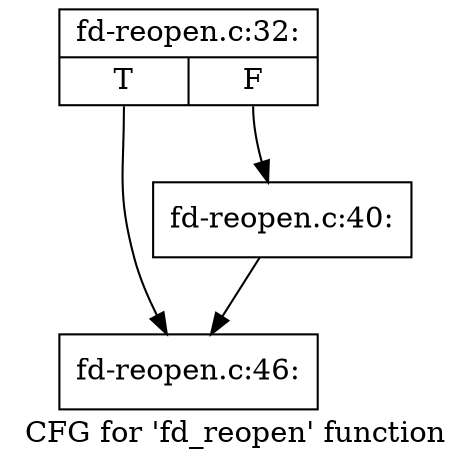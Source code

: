 digraph "CFG for 'fd_reopen' function" {
	label="CFG for 'fd_reopen' function";

	Node0xd904030 [shape=record,label="{fd-reopen.c:32:|{<s0>T|<s1>F}}"];
	Node0xd904030:s0 -> Node0xd9814d0;
	Node0xd904030:s1 -> Node0xd980d70;
	Node0xd980d70 [shape=record,label="{fd-reopen.c:40:}"];
	Node0xd980d70 -> Node0xd9814d0;
	Node0xd9814d0 [shape=record,label="{fd-reopen.c:46:}"];
}
